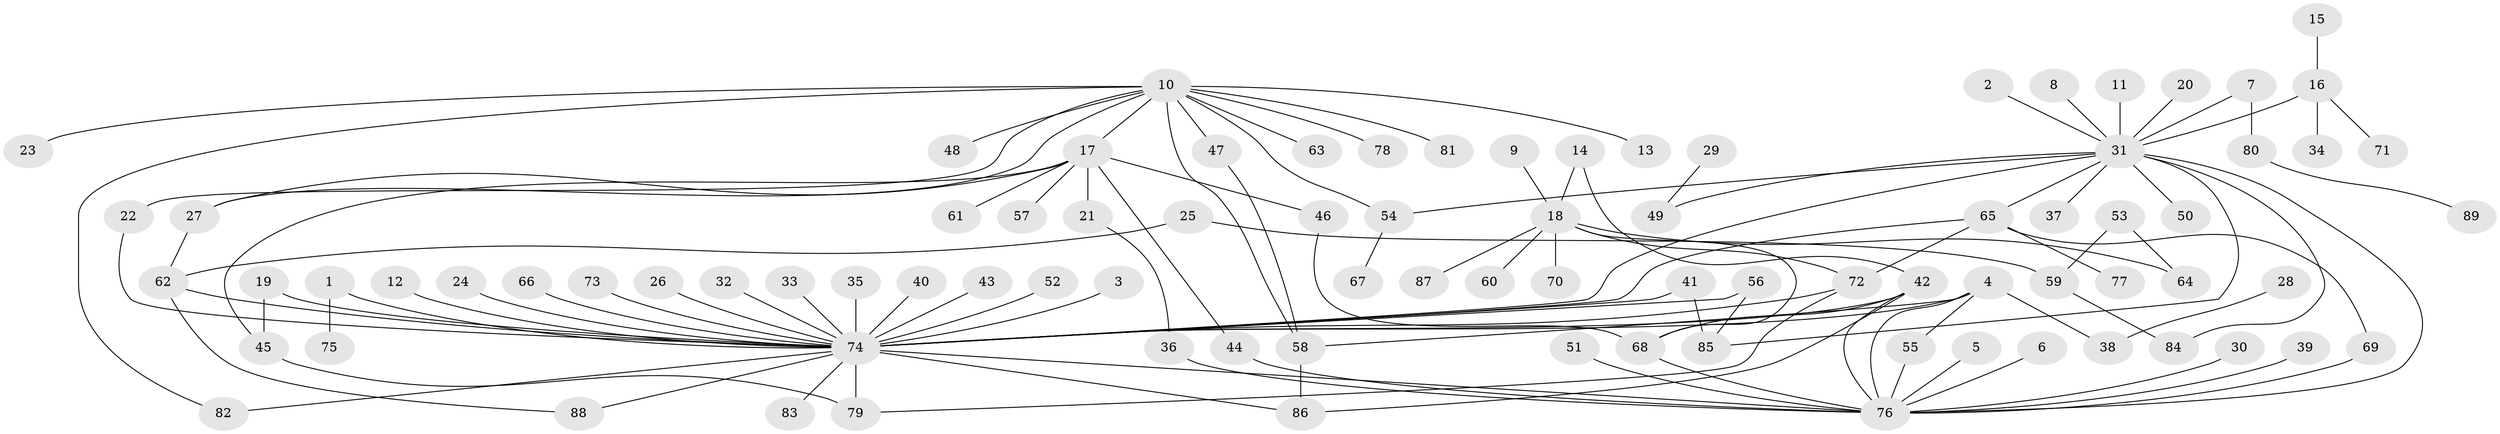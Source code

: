 // original degree distribution, {16: 0.013605442176870748, 6: 0.027210884353741496, 9: 0.013605442176870748, 34: 0.006802721088435374, 2: 0.17687074829931973, 14: 0.006802721088435374, 3: 0.14285714285714285, 1: 0.5578231292517006, 5: 0.02040816326530612, 4: 0.027210884353741496, 8: 0.006802721088435374}
// Generated by graph-tools (version 1.1) at 2025/36/03/04/25 23:36:56]
// undirected, 89 vertices, 117 edges
graph export_dot {
  node [color=gray90,style=filled];
  1;
  2;
  3;
  4;
  5;
  6;
  7;
  8;
  9;
  10;
  11;
  12;
  13;
  14;
  15;
  16;
  17;
  18;
  19;
  20;
  21;
  22;
  23;
  24;
  25;
  26;
  27;
  28;
  29;
  30;
  31;
  32;
  33;
  34;
  35;
  36;
  37;
  38;
  39;
  40;
  41;
  42;
  43;
  44;
  45;
  46;
  47;
  48;
  49;
  50;
  51;
  52;
  53;
  54;
  55;
  56;
  57;
  58;
  59;
  60;
  61;
  62;
  63;
  64;
  65;
  66;
  67;
  68;
  69;
  70;
  71;
  72;
  73;
  74;
  75;
  76;
  77;
  78;
  79;
  80;
  81;
  82;
  83;
  84;
  85;
  86;
  87;
  88;
  89;
  1 -- 74 [weight=1.0];
  1 -- 75 [weight=1.0];
  2 -- 31 [weight=1.0];
  3 -- 74 [weight=1.0];
  4 -- 38 [weight=1.0];
  4 -- 55 [weight=1.0];
  4 -- 58 [weight=1.0];
  4 -- 74 [weight=1.0];
  4 -- 76 [weight=1.0];
  5 -- 76 [weight=1.0];
  6 -- 76 [weight=1.0];
  7 -- 31 [weight=1.0];
  7 -- 80 [weight=1.0];
  8 -- 31 [weight=1.0];
  9 -- 18 [weight=1.0];
  10 -- 13 [weight=1.0];
  10 -- 17 [weight=1.0];
  10 -- 22 [weight=1.0];
  10 -- 23 [weight=1.0];
  10 -- 27 [weight=1.0];
  10 -- 47 [weight=1.0];
  10 -- 48 [weight=1.0];
  10 -- 54 [weight=1.0];
  10 -- 58 [weight=1.0];
  10 -- 63 [weight=1.0];
  10 -- 78 [weight=1.0];
  10 -- 81 [weight=1.0];
  10 -- 82 [weight=1.0];
  11 -- 31 [weight=1.0];
  12 -- 74 [weight=1.0];
  14 -- 18 [weight=1.0];
  14 -- 42 [weight=1.0];
  15 -- 16 [weight=1.0];
  16 -- 31 [weight=1.0];
  16 -- 34 [weight=1.0];
  16 -- 71 [weight=1.0];
  17 -- 21 [weight=1.0];
  17 -- 27 [weight=1.0];
  17 -- 44 [weight=1.0];
  17 -- 45 [weight=1.0];
  17 -- 46 [weight=1.0];
  17 -- 57 [weight=1.0];
  17 -- 61 [weight=1.0];
  18 -- 60 [weight=1.0];
  18 -- 64 [weight=1.0];
  18 -- 68 [weight=1.0];
  18 -- 70 [weight=1.0];
  18 -- 72 [weight=1.0];
  18 -- 87 [weight=1.0];
  19 -- 45 [weight=1.0];
  19 -- 74 [weight=1.0];
  20 -- 31 [weight=1.0];
  21 -- 36 [weight=1.0];
  22 -- 74 [weight=1.0];
  24 -- 74 [weight=1.0];
  25 -- 59 [weight=1.0];
  25 -- 62 [weight=1.0];
  26 -- 74 [weight=1.0];
  27 -- 62 [weight=1.0];
  28 -- 38 [weight=1.0];
  29 -- 49 [weight=1.0];
  30 -- 76 [weight=1.0];
  31 -- 37 [weight=1.0];
  31 -- 49 [weight=1.0];
  31 -- 50 [weight=1.0];
  31 -- 54 [weight=1.0];
  31 -- 65 [weight=1.0];
  31 -- 74 [weight=1.0];
  31 -- 76 [weight=1.0];
  31 -- 84 [weight=1.0];
  31 -- 85 [weight=1.0];
  32 -- 74 [weight=1.0];
  33 -- 74 [weight=1.0];
  35 -- 74 [weight=1.0];
  36 -- 76 [weight=1.0];
  39 -- 76 [weight=1.0];
  40 -- 74 [weight=1.0];
  41 -- 74 [weight=1.0];
  41 -- 85 [weight=1.0];
  42 -- 68 [weight=1.0];
  42 -- 74 [weight=1.0];
  42 -- 76 [weight=1.0];
  42 -- 86 [weight=1.0];
  43 -- 74 [weight=1.0];
  44 -- 76 [weight=1.0];
  45 -- 79 [weight=1.0];
  46 -- 68 [weight=1.0];
  47 -- 58 [weight=1.0];
  51 -- 76 [weight=1.0];
  52 -- 74 [weight=1.0];
  53 -- 59 [weight=1.0];
  53 -- 64 [weight=1.0];
  54 -- 67 [weight=1.0];
  55 -- 76 [weight=1.0];
  56 -- 74 [weight=1.0];
  56 -- 85 [weight=1.0];
  58 -- 86 [weight=1.0];
  59 -- 84 [weight=1.0];
  62 -- 74 [weight=1.0];
  62 -- 88 [weight=1.0];
  65 -- 69 [weight=1.0];
  65 -- 72 [weight=1.0];
  65 -- 74 [weight=1.0];
  65 -- 77 [weight=1.0];
  66 -- 74 [weight=1.0];
  68 -- 76 [weight=1.0];
  69 -- 76 [weight=1.0];
  72 -- 74 [weight=1.0];
  72 -- 79 [weight=1.0];
  73 -- 74 [weight=1.0];
  74 -- 76 [weight=1.0];
  74 -- 79 [weight=2.0];
  74 -- 82 [weight=1.0];
  74 -- 83 [weight=1.0];
  74 -- 86 [weight=1.0];
  74 -- 88 [weight=1.0];
  80 -- 89 [weight=1.0];
}

